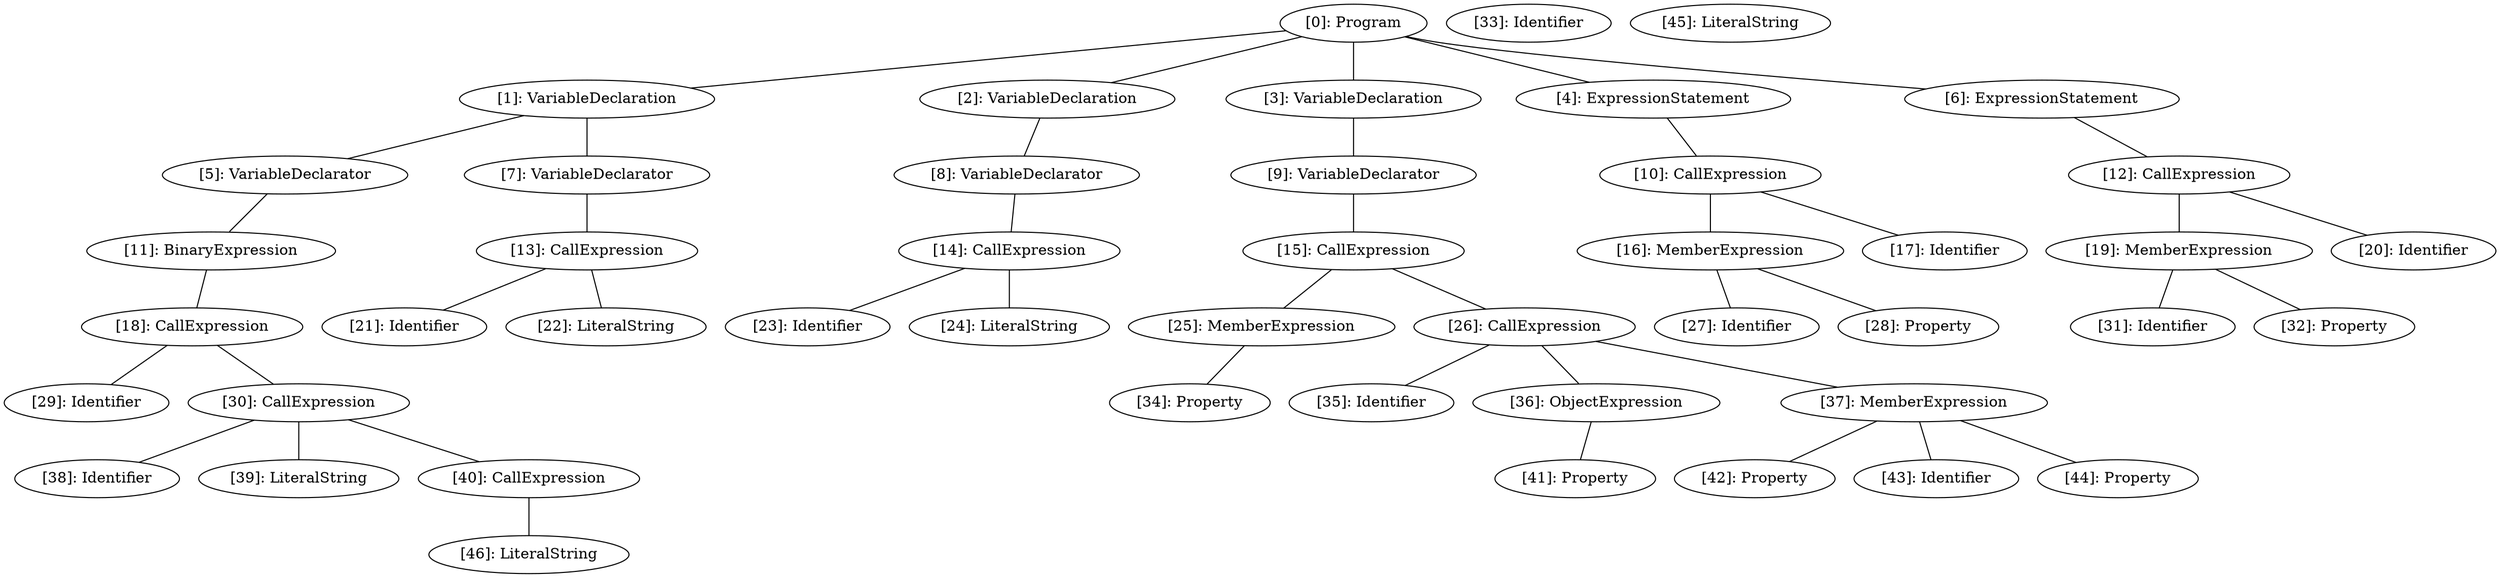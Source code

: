 // Result
graph {
	0 [label="[0]: Program"]
	1 [label="[1]: VariableDeclaration"]
	2 [label="[2]: VariableDeclaration"]
	3 [label="[3]: VariableDeclaration"]
	4 [label="[4]: ExpressionStatement"]
	5 [label="[5]: VariableDeclarator"]
	6 [label="[6]: ExpressionStatement"]
	7 [label="[7]: VariableDeclarator"]
	8 [label="[8]: VariableDeclarator"]
	9 [label="[9]: VariableDeclarator"]
	10 [label="[10]: CallExpression"]
	11 [label="[11]: BinaryExpression"]
	12 [label="[12]: CallExpression"]
	13 [label="[13]: CallExpression"]
	14 [label="[14]: CallExpression"]
	15 [label="[15]: CallExpression"]
	16 [label="[16]: MemberExpression"]
	17 [label="[17]: Identifier"]
	18 [label="[18]: CallExpression"]
	19 [label="[19]: MemberExpression"]
	20 [label="[20]: Identifier"]
	21 [label="[21]: Identifier"]
	22 [label="[22]: LiteralString"]
	23 [label="[23]: Identifier"]
	24 [label="[24]: LiteralString"]
	25 [label="[25]: MemberExpression"]
	26 [label="[26]: CallExpression"]
	27 [label="[27]: Identifier"]
	28 [label="[28]: Property"]
	29 [label="[29]: Identifier"]
	30 [label="[30]: CallExpression"]
	31 [label="[31]: Identifier"]
	32 [label="[32]: Property"]
	33 [label="[33]: Identifier"]
	34 [label="[34]: Property"]
	35 [label="[35]: Identifier"]
	36 [label="[36]: ObjectExpression"]
	37 [label="[37]: MemberExpression"]
	38 [label="[38]: Identifier"]
	39 [label="[39]: LiteralString"]
	40 [label="[40]: CallExpression"]
	41 [label="[41]: Property"]
	42 [label="[42]: Property"]
	43 [label="[43]: Identifier"]
	44 [label="[44]: Property"]
	45 [label="[45]: LiteralString"]
	46 [label="[46]: LiteralString"]
	0 -- 1
	0 -- 2
	0 -- 3
	0 -- 4
	0 -- 6
	1 -- 5
	1 -- 7
	2 -- 8
	3 -- 9
	4 -- 10
	5 -- 11
	6 -- 12
	7 -- 13
	8 -- 14
	9 -- 15
	10 -- 16
	10 -- 17
	11 -- 18
	12 -- 19
	12 -- 20
	13 -- 21
	13 -- 22
	14 -- 23
	14 -- 24
	15 -- 25
	15 -- 26
	16 -- 27
	16 -- 28
	18 -- 29
	18 -- 30
	19 -- 31
	19 -- 32
	25 -- 34
	26 -- 35
	26 -- 36
	26 -- 37
	30 -- 38
	30 -- 39
	30 -- 40
	36 -- 41
	37 -- 42
	37 -- 43
	37 -- 44
	40 -- 46
}
